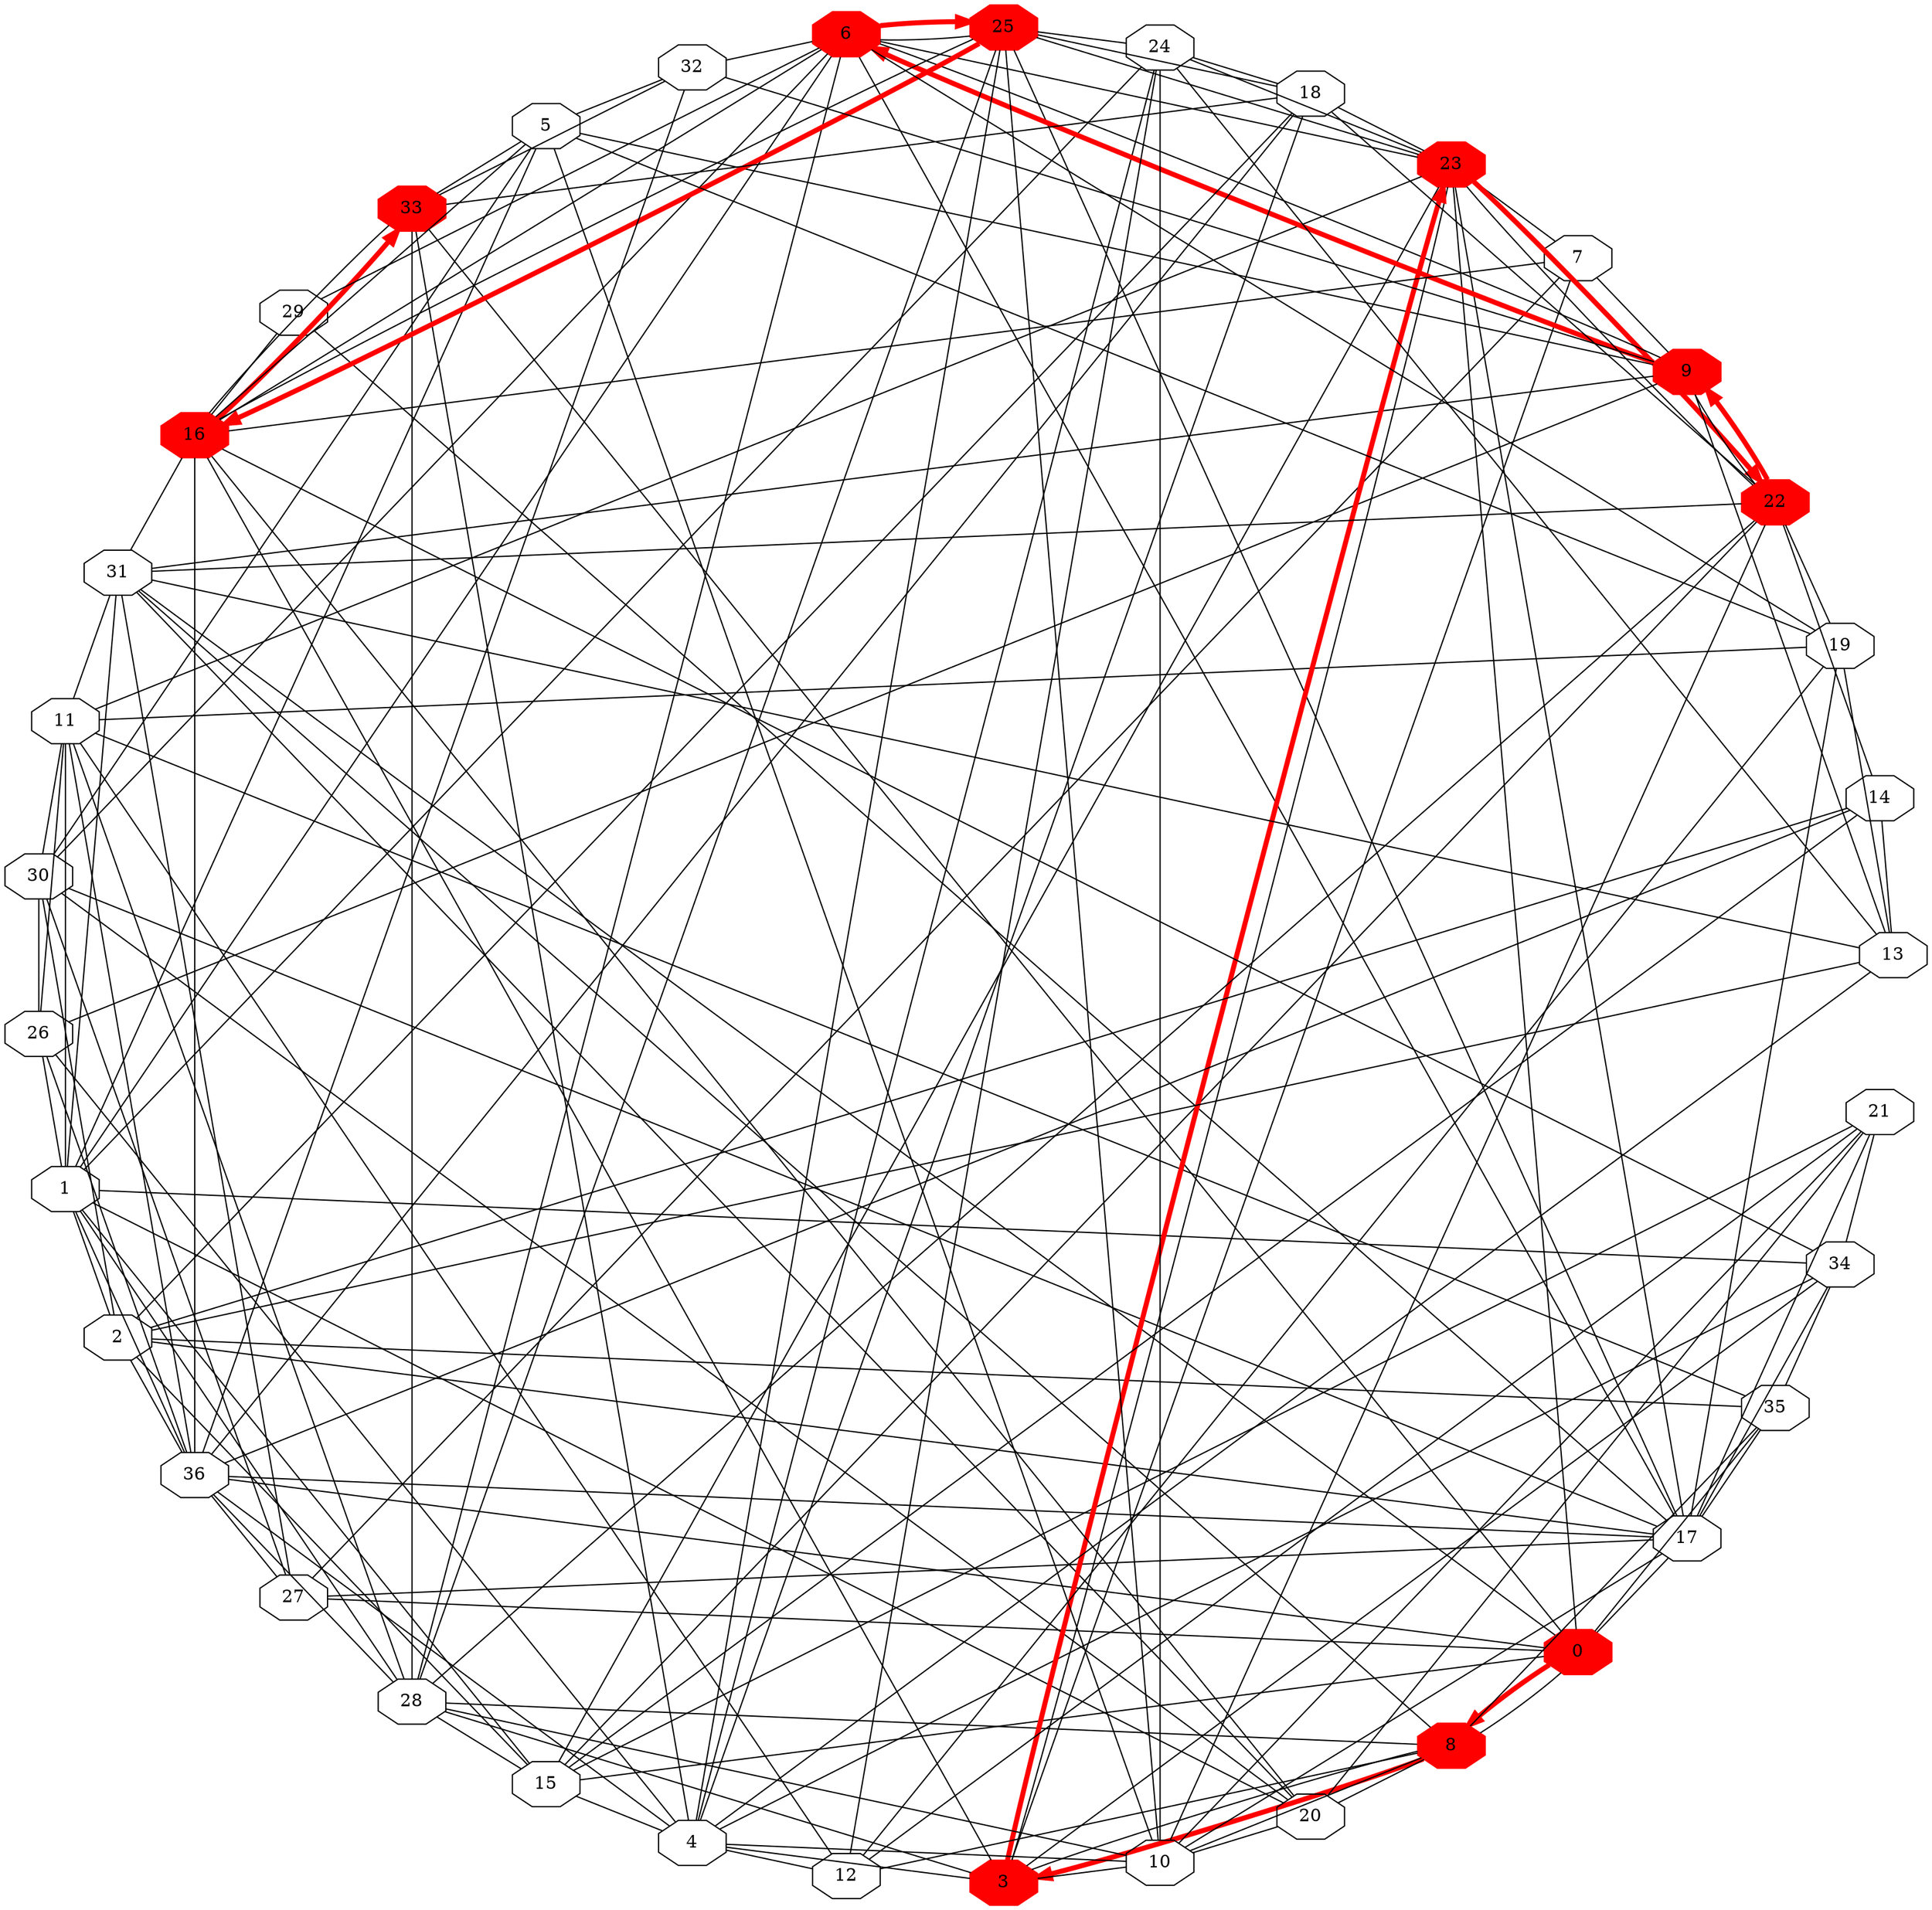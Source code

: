 digraph D {
	layout="circo";
	node [shape = octagon];
	0 -> 8 [arrowhead=none];
	0 -> 15 [arrowhead=none];
	0 -> 17 [arrowhead=none];
	0 -> 23 [arrowhead=none];
	0 -> 27 [arrowhead=none];
	0 -> 31 [arrowhead=none];
	0 -> 33 [arrowhead=none];
	0 -> 35 [arrowhead=none];
	0 -> 36 [arrowhead=none];
	1 -> 2 [arrowhead=none];
	1 -> 5 [arrowhead=none];
	1 -> 6 [arrowhead=none];
	1 -> 11 [arrowhead=none];
	1 -> 15 [arrowhead=none];
	1 -> 20 [arrowhead=none];
	1 -> 24 [arrowhead=none];
	1 -> 26 [arrowhead=none];
	1 -> 28 [arrowhead=none];
	1 -> 31 [arrowhead=none];
	1 -> 34 [arrowhead=none];
	1 -> 36 [arrowhead=none];
	2 -> 30 [arrowhead=none];
	2 -> 35 [arrowhead=none];
	2 -> 36 [arrowhead=none];
	3 -> 4 [arrowhead=none];
	3 -> 7 [arrowhead=none];
	3 -> 8 [arrowhead=none];
	3 -> 34 [arrowhead=none];
	5 -> 9 [arrowhead=none];
	6 -> 9 [arrowhead=none];
	7 -> 9 [arrowhead=none];
	10 -> 3 [arrowhead=none];
	10 -> 4 [arrowhead=none];
	10 -> 5 [arrowhead=none];
	10 -> 8 [arrowhead=none];
	10 -> 17 [arrowhead=none];
	10 -> 20 [arrowhead=none];
	10 -> 21 [arrowhead=none];
	10 -> 22 [arrowhead=none];
	10 -> 24 [arrowhead=none];
	10 -> 25 [arrowhead=none];
	10 -> 28 [arrowhead=none];
	11 -> 12 [arrowhead=none];
	11 -> 19 [arrowhead=none];
	11 -> 23 [arrowhead=none];
	11 -> 26 [arrowhead=none];
	11 -> 28 [arrowhead=none];
	11 -> 30 [arrowhead=none];
	11 -> 31 [arrowhead=none];
	11 -> 35 [arrowhead=none];
	11 -> 36 [arrowhead=none];
	12 -> 4 [arrowhead=none];
	12 -> 8 [arrowhead=none];
	12 -> 19 [arrowhead=none];
	12 -> 21 [arrowhead=none];
	12 -> 24 [arrowhead=none];
	13 -> 2 [arrowhead=none];
	13 -> 4 [arrowhead=none];
	13 -> 9 [arrowhead=none];
	13 -> 14 [arrowhead=none];
	13 -> 19 [arrowhead=none];
	13 -> 24 [arrowhead=none];
	13 -> 31 [arrowhead=none];
	14 -> 2 [arrowhead=none];
	14 -> 15 [arrowhead=none];
	14 -> 22 [arrowhead=none];
	14 -> 36 [arrowhead=none];
	15 -> 2 [arrowhead=none];
	15 -> 4 [arrowhead=none];
	15 -> 21 [arrowhead=none];
	15 -> 22 [arrowhead=none];
	15 -> 23 [arrowhead=none];
	15 -> 28 [arrowhead=none];
	16 -> 3 [arrowhead=none];
	16 -> 5 [arrowhead=none];
	16 -> 6 [arrowhead=none];
	16 -> 7 [arrowhead=none];
	16 -> 20 [arrowhead=none];
	16 -> 25 [arrowhead=none];
	16 -> 29 [arrowhead=none];
	16 -> 31 [arrowhead=none];
	16 -> 33 [arrowhead=none];
	16 -> 34 [arrowhead=none];
	16 -> 36 [arrowhead=none];
	17 -> 2 [arrowhead=none];
	17 -> 6 [arrowhead=none];
	17 -> 19 [arrowhead=none];
	17 -> 21 [arrowhead=none];
	17 -> 23 [arrowhead=none];
	17 -> 25 [arrowhead=none];
	17 -> 27 [arrowhead=none];
	17 -> 29 [arrowhead=none];
	17 -> 30 [arrowhead=none];
	17 -> 34 [arrowhead=none];
	17 -> 35 [arrowhead=none];
	17 -> 36 [arrowhead=none];
	18 -> 2 [arrowhead=none];
	18 -> 4 [arrowhead=none];
	18 -> 22 [arrowhead=none];
	18 -> 23 [arrowhead=none];
	18 -> 24 [arrowhead=none];
	18 -> 25 [arrowhead=none];
	18 -> 33 [arrowhead=none];
	18 -> 36 [arrowhead=none];
	19 -> 5 [arrowhead=none];
	19 -> 6 [arrowhead=none];
	19 -> 22 [arrowhead=none];
	20 -> 8 [arrowhead=none];
	20 -> 21 [arrowhead=none];
	20 -> 30 [arrowhead=none];
	20 -> 31 [arrowhead=none];
	21 -> 34 [arrowhead=none];
	22 -> 9 [arrowhead=none];
	22 -> 23 [arrowhead=none];
	22 -> 28 [arrowhead=none];
	22 -> 31 [arrowhead=none];
	23 -> 3 [arrowhead=none];
	23 -> 6 [arrowhead=none];
	23 -> 7 [arrowhead=none];
	23 -> 24 [arrowhead=none];
	23 -> 25 [arrowhead=none];
	24 -> 4 [arrowhead=none];
	24 -> 25 [arrowhead=none];
	25 -> 4 [arrowhead=none];
	25 -> 6 [arrowhead=none];
	25 -> 28 [arrowhead=none];
	26 -> 4 [arrowhead=none];
	26 -> 9 [arrowhead=none];
	26 -> 30 [arrowhead=none];
	26 -> 36 [arrowhead=none];
	27 -> 7 [arrowhead=none];
	27 -> 30 [arrowhead=none];
	27 -> 31 [arrowhead=none];
	27 -> 36 [arrowhead=none];
	28 -> 3 [arrowhead=none];
	28 -> 6 [arrowhead=none];
	28 -> 8 [arrowhead=none];
	28 -> 33 [arrowhead=none];
	28 -> 36 [arrowhead=none];
	29 -> 6 [arrowhead=none];
	30 -> 5 [arrowhead=none];
	30 -> 6 [arrowhead=none];
	31 -> 8 [arrowhead=none];
	31 -> 9 [arrowhead=none];
	32 -> 5 [arrowhead=none];
	32 -> 6 [arrowhead=none];
	32 -> 9 [arrowhead=none];
	32 -> 33 [arrowhead=none];
	32 -> 36 [arrowhead=none];
	33 -> 4 [arrowhead=none];
	33 -> 5 [arrowhead=none];
	34 -> 4 [arrowhead=none];
	34 -> 35 [arrowhead=none];
	35 -> 8 [arrowhead=none];
	36 -> 4 [arrowhead=none];
	0 -> 8 [penwidth=4, color="red"];
	8 -> 3 [penwidth=4, color="red"];
	3 -> 23 [penwidth=4, color="red"];
	23 -> 22 [penwidth=4, color="red"];
	22 -> 9 [penwidth=4, color="red"];
	9 -> 6 [penwidth=4, color="red"];
	6 -> 25 [penwidth=4, color="red"];
	25 -> 16 [penwidth=4, color="red"];
	16 -> 33 [penwidth=4, color="red"];
	0, 8, 3, 23, 22, 9, 6, 25, 16, 33 [shape = octagon, fillcolor=red, style=filled, color=red];
}
